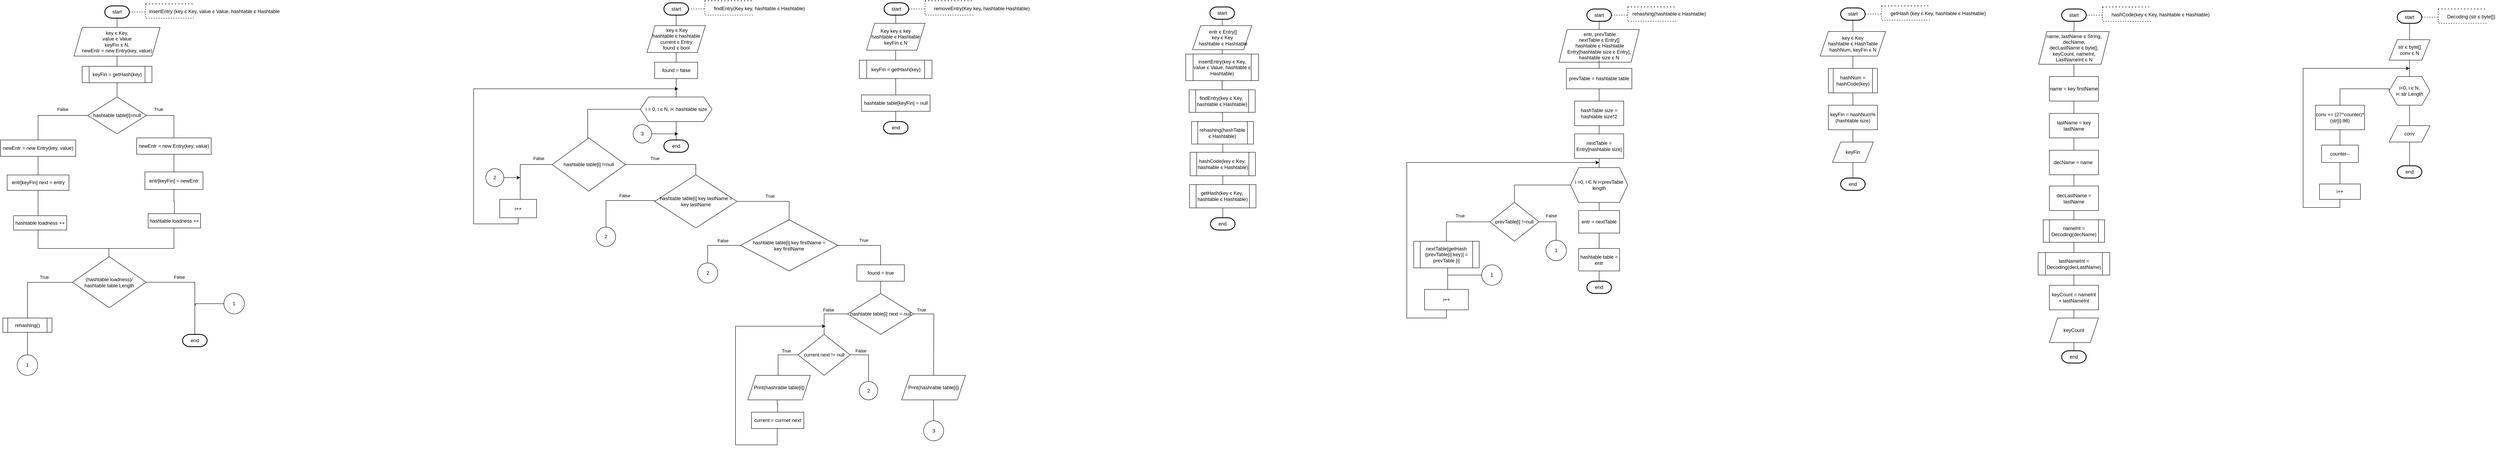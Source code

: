 <mxfile version="19.0.3" type="device"><diagram id="-lj91lurcwGgXZhtL1cs" name="Страница 1"><mxGraphModel dx="4606" dy="824" grid="1" gridSize="10" guides="1" tooltips="1" connect="1" arrows="1" fold="1" page="1" pageScale="1" pageWidth="827" pageHeight="1169" math="0" shadow="0"><root><mxCell id="0"/><mxCell id="1" parent="0"/><mxCell id="t0uMN0TouJByjIeNP6Na-1" value="start" style="strokeWidth=2;html=1;shape=mxgraph.flowchart.terminator;whiteSpace=wrap;hachureGap=4;pointerEvents=0;" parent="1" vertex="1"><mxGeometry x="-30.91" y="39.94" width="60" height="30" as="geometry"/></mxCell><mxCell id="t0uMN0TouJByjIeNP6Na-3" style="edgeStyle=orthogonalEdgeStyle;rounded=0;orthogonalLoop=1;jettySize=auto;html=1;entryX=0.5;entryY=1;entryDx=0;entryDy=0;entryPerimeter=0;endArrow=none;endFill=0;" parent="1" target="t0uMN0TouJByjIeNP6Na-1" edge="1"><mxGeometry relative="1" as="geometry"><mxPoint x="-0.81" y="89.94" as="sourcePoint"/></mxGeometry></mxCell><mxCell id="t0uMN0TouJByjIeNP6Na-5" style="edgeStyle=orthogonalEdgeStyle;rounded=0;orthogonalLoop=1;jettySize=auto;html=1;entryX=0.5;entryY=1;entryDx=0;entryDy=0;endArrow=none;endFill=0;" parent="1" edge="1"><mxGeometry relative="1" as="geometry"><mxPoint x="-0.91" y="139.94" as="targetPoint"/><mxPoint x="-1.11" y="175" as="sourcePoint"/></mxGeometry></mxCell><mxCell id="t0uMN0TouJByjIeNP6Na-12" value="&lt;span style=&quot;&quot;&gt;&amp;nbsp;entr є Entry[]&lt;br&gt;&lt;/span&gt;key є Key&lt;br style=&quot;&quot;&gt;&lt;span style=&quot;&quot;&gt;&amp;nbsp;hashtable є Hashtable&lt;/span&gt;" style="shape=parallelogram;perimeter=parallelogramPerimeter;whiteSpace=wrap;html=1;fixedSize=1;" parent="1" vertex="1"><mxGeometry x="-73.41" y="85.57" width="145" height="58.75" as="geometry"/></mxCell><mxCell id="t0uMN0TouJByjIeNP6Na-24" style="edgeStyle=orthogonalEdgeStyle;rounded=0;orthogonalLoop=1;jettySize=auto;html=1;entryX=0.5;entryY=1;entryDx=0;entryDy=0;endArrow=none;endFill=0;" parent="1" source="t0uMN0TouJByjIeNP6Na-23" edge="1"><mxGeometry relative="1" as="geometry"><mxPoint x="-1.16" y="215" as="targetPoint"/></mxGeometry></mxCell><mxCell id="t0uMN0TouJByjIeNP6Na-23" value="insertEntry(&lt;span style=&quot;font-family: helvetica;&quot;&gt;key є Key, value є Value, hashtable є Hashtable&lt;/span&gt;)" style="shape=process;whiteSpace=wrap;html=1;backgroundOutline=1;" parent="1" vertex="1"><mxGeometry x="-90" y="155" width="177.94" height="65" as="geometry"/></mxCell><mxCell id="OesjLlruFANBVrpIAZkD-5" style="edgeStyle=orthogonalEdgeStyle;rounded=0;orthogonalLoop=1;jettySize=auto;html=1;entryX=0;entryY=0.5;entryDx=0;entryDy=0;endArrow=none;endFill=0;dashed=1;" parent="1" source="OesjLlruFANBVrpIAZkD-6" edge="1"><mxGeometry relative="1" as="geometry"><mxPoint x="-727" y="44.9" as="targetPoint"/></mxGeometry></mxCell><mxCell id="OesjLlruFANBVrpIAZkD-6" value="start" style="strokeWidth=2;html=1;shape=mxgraph.flowchart.terminator;whiteSpace=wrap;hachureGap=4;pointerEvents=0;" parent="1" vertex="1"><mxGeometry x="-827" y="29.9" width="60" height="30" as="geometry"/></mxCell><mxCell id="OesjLlruFANBVrpIAZkD-7" value="" style="endArrow=none;dashed=1;html=1;rounded=0;edgeStyle=orthogonalEdgeStyle;" parent="1" edge="1"><mxGeometry width="50" height="50" relative="1" as="geometry"><mxPoint x="-727" y="24.9" as="sourcePoint"/><mxPoint x="-607" y="59.9" as="targetPoint"/><Array as="points"><mxPoint x="-727" y="59.9"/></Array></mxGeometry></mxCell><mxCell id="OesjLlruFANBVrpIAZkD-8" value="" style="endArrow=none;dashed=1;html=1;dashPattern=1 3;strokeWidth=2;rounded=0;edgeStyle=orthogonalEdgeStyle;" parent="1" edge="1"><mxGeometry width="50" height="50" relative="1" as="geometry"><mxPoint x="-727" y="24.9" as="sourcePoint"/><mxPoint x="-607" y="24.9" as="targetPoint"/><Array as="points"><mxPoint x="-717" y="24.9"/><mxPoint x="-717" y="24.9"/></Array></mxGeometry></mxCell><mxCell id="OesjLlruFANBVrpIAZkD-9" value="&lt;div style=&quot;text-align: center&quot;&gt;&lt;font face=&quot;helvetica&quot;&gt;removeEntry(Key key, hashtable Hashtable)&lt;/font&gt;&lt;/div&gt;" style="text;whiteSpace=wrap;html=1;" parent="1" vertex="1"><mxGeometry x="-707" y="29.9" width="237" height="20.1" as="geometry"/></mxCell><mxCell id="OesjLlruFANBVrpIAZkD-11" style="edgeStyle=orthogonalEdgeStyle;rounded=0;orthogonalLoop=1;jettySize=auto;html=1;entryX=0.5;entryY=1;entryDx=0;entryDy=0;entryPerimeter=0;endArrow=none;endFill=0;" parent="1" source="OesjLlruFANBVrpIAZkD-10" target="OesjLlruFANBVrpIAZkD-6" edge="1"><mxGeometry relative="1" as="geometry"/></mxCell><mxCell id="OesjLlruFANBVrpIAZkD-10" value="Key key є key&lt;br&gt;hashtable є Hashtable&lt;br&gt;keyFin є N" style="shape=parallelogram;perimeter=parallelogramPerimeter;whiteSpace=wrap;html=1;fixedSize=1;" parent="1" vertex="1"><mxGeometry x="-870" y="80" width="143" height="65.63" as="geometry"/></mxCell><mxCell id="OesjLlruFANBVrpIAZkD-16" style="edgeStyle=orthogonalEdgeStyle;rounded=0;orthogonalLoop=1;jettySize=auto;html=1;endArrow=none;endFill=0;" parent="1" source="OesjLlruFANBVrpIAZkD-13" target="OesjLlruFANBVrpIAZkD-10" edge="1"><mxGeometry relative="1" as="geometry"/></mxCell><mxCell id="OesjLlruFANBVrpIAZkD-13" value="keyFin = getHash(key)" style="shape=process;whiteSpace=wrap;html=1;backgroundOutline=1;" parent="1" vertex="1"><mxGeometry x="-887.5" y="170" width="177.5" height="45" as="geometry"/></mxCell><mxCell id="OesjLlruFANBVrpIAZkD-17" style="edgeStyle=orthogonalEdgeStyle;rounded=0;orthogonalLoop=1;jettySize=auto;html=1;entryX=0.5;entryY=1;entryDx=0;entryDy=0;endArrow=none;endFill=0;" parent="1" source="OesjLlruFANBVrpIAZkD-15" target="OesjLlruFANBVrpIAZkD-13" edge="1"><mxGeometry relative="1" as="geometry"/></mxCell><mxCell id="OesjLlruFANBVrpIAZkD-15" value="hashtable table[keyFin] = null" style="rounded=0;whiteSpace=wrap;html=1;" parent="1" vertex="1"><mxGeometry x="-882.37" y="254.94" width="167.75" height="40" as="geometry"/></mxCell><mxCell id="OesjLlruFANBVrpIAZkD-19" style="edgeStyle=orthogonalEdgeStyle;rounded=0;orthogonalLoop=1;jettySize=auto;html=1;entryX=0.5;entryY=1;entryDx=0;entryDy=0;endArrow=none;endFill=0;" parent="1" source="OesjLlruFANBVrpIAZkD-18" target="OesjLlruFANBVrpIAZkD-15" edge="1"><mxGeometry relative="1" as="geometry"/></mxCell><mxCell id="OesjLlruFANBVrpIAZkD-18" value="end" style="strokeWidth=2;html=1;shape=mxgraph.flowchart.terminator;whiteSpace=wrap;hachureGap=4;pointerEvents=0;" parent="1" vertex="1"><mxGeometry x="-828.5" y="320" width="60" height="30" as="geometry"/></mxCell><mxCell id="OesjLlruFANBVrpIAZkD-20" style="edgeStyle=orthogonalEdgeStyle;rounded=0;orthogonalLoop=1;jettySize=auto;html=1;entryX=0;entryY=0.5;entryDx=0;entryDy=0;endArrow=none;endFill=0;dashed=1;" parent="1" source="OesjLlruFANBVrpIAZkD-21" edge="1"><mxGeometry relative="1" as="geometry"><mxPoint x="-1265" y="44.9" as="targetPoint"/></mxGeometry></mxCell><mxCell id="OesjLlruFANBVrpIAZkD-21" value="start" style="strokeWidth=2;html=1;shape=mxgraph.flowchart.terminator;whiteSpace=wrap;hachureGap=4;pointerEvents=0;" parent="1" vertex="1"><mxGeometry x="-1365" y="29.9" width="60" height="30" as="geometry"/></mxCell><mxCell id="OesjLlruFANBVrpIAZkD-22" value="" style="endArrow=none;dashed=1;html=1;rounded=0;edgeStyle=orthogonalEdgeStyle;" parent="1" edge="1"><mxGeometry width="50" height="50" relative="1" as="geometry"><mxPoint x="-1265" y="24.9" as="sourcePoint"/><mxPoint x="-1145" y="59.9" as="targetPoint"/><Array as="points"><mxPoint x="-1265" y="59.9"/></Array></mxGeometry></mxCell><mxCell id="OesjLlruFANBVrpIAZkD-23" value="" style="endArrow=none;dashed=1;html=1;dashPattern=1 3;strokeWidth=2;rounded=0;edgeStyle=orthogonalEdgeStyle;" parent="1" edge="1"><mxGeometry width="50" height="50" relative="1" as="geometry"><mxPoint x="-1265" y="24.9" as="sourcePoint"/><mxPoint x="-1145" y="24.9" as="targetPoint"/><Array as="points"><mxPoint x="-1255" y="24.9"/><mxPoint x="-1255" y="24.9"/></Array></mxGeometry></mxCell><mxCell id="OesjLlruFANBVrpIAZkD-24" value="&lt;div style=&quot;text-align: center&quot;&gt;&lt;font face=&quot;helvetica&quot;&gt;findEntry(Key key, hashtable є Hashtable)&lt;/font&gt;&lt;/div&gt;" style="text;whiteSpace=wrap;html=1;" parent="1" vertex="1"><mxGeometry x="-1245" y="29.9" width="235" height="20" as="geometry"/></mxCell><mxCell id="OesjLlruFANBVrpIAZkD-26" style="edgeStyle=orthogonalEdgeStyle;rounded=0;orthogonalLoop=1;jettySize=auto;html=1;entryX=0.5;entryY=1;entryDx=0;entryDy=0;entryPerimeter=0;endArrow=none;endFill=0;" parent="1" source="OesjLlruFANBVrpIAZkD-25" target="OesjLlruFANBVrpIAZkD-21" edge="1"><mxGeometry relative="1" as="geometry"/></mxCell><mxCell id="OesjLlruFANBVrpIAZkD-25" value="&amp;nbsp;key є Key&lt;br&gt;hashtable є hashtable&lt;br&gt;current є Entry&lt;br&gt;found є bool" style="shape=parallelogram;perimeter=parallelogramPerimeter;whiteSpace=wrap;html=1;fixedSize=1;" parent="1" vertex="1"><mxGeometry x="-1406.5" y="85.63" width="143" height="65.63" as="geometry"/></mxCell><mxCell id="OesjLlruFANBVrpIAZkD-28" style="edgeStyle=orthogonalEdgeStyle;rounded=0;orthogonalLoop=1;jettySize=auto;html=1;endArrow=none;endFill=0;" parent="1" source="OesjLlruFANBVrpIAZkD-27" target="OesjLlruFANBVrpIAZkD-25" edge="1"><mxGeometry relative="1" as="geometry"/></mxCell><mxCell id="OesjLlruFANBVrpIAZkD-27" value="found = false&lt;br&gt;" style="rounded=0;whiteSpace=wrap;html=1;" parent="1" vertex="1"><mxGeometry x="-1387.5" y="175" width="105" height="40" as="geometry"/></mxCell><mxCell id="OesjLlruFANBVrpIAZkD-30" style="edgeStyle=orthogonalEdgeStyle;rounded=0;orthogonalLoop=1;jettySize=auto;html=1;entryX=0.5;entryY=1;entryDx=0;entryDy=0;endArrow=none;endFill=0;" parent="1" source="OesjLlruFANBVrpIAZkD-29" target="OesjLlruFANBVrpIAZkD-27" edge="1"><mxGeometry relative="1" as="geometry"/></mxCell><mxCell id="179b7e7l3bRK2vxUIaRp-3" style="edgeStyle=orthogonalEdgeStyle;rounded=0;orthogonalLoop=1;jettySize=auto;html=1;endArrow=none;endFill=0;" parent="1" source="OesjLlruFANBVrpIAZkD-29" target="OesjLlruFANBVrpIAZkD-78" edge="1"><mxGeometry relative="1" as="geometry"/></mxCell><mxCell id="OesjLlruFANBVrpIAZkD-29" value="i = 0, i є N, i&amp;lt; hashtable size" style="shape=hexagon;perimeter=hexagonPerimeter2;whiteSpace=wrap;html=1;fixedSize=1;" parent="1" vertex="1"><mxGeometry x="-1422.5" y="260" width="175" height="60" as="geometry"/></mxCell><mxCell id="OesjLlruFANBVrpIAZkD-34" value="True" style="edgeStyle=orthogonalEdgeStyle;rounded=0;orthogonalLoop=1;jettySize=auto;html=1;entryX=0.5;entryY=0;entryDx=0;entryDy=0;endArrow=none;endFill=0;" parent="1" source="OesjLlruFANBVrpIAZkD-31" target="OesjLlruFANBVrpIAZkD-33" edge="1"><mxGeometry x="-0.275" y="15" relative="1" as="geometry"><mxPoint as="offset"/></mxGeometry></mxCell><mxCell id="OesjLlruFANBVrpIAZkD-68" style="edgeStyle=orthogonalEdgeStyle;rounded=0;orthogonalLoop=1;jettySize=auto;html=1;entryX=0;entryY=0.5;entryDx=0;entryDy=0;endArrow=none;endFill=0;exitX=0.5;exitY=0;exitDx=0;exitDy=0;" parent="1" source="OesjLlruFANBVrpIAZkD-31" target="OesjLlruFANBVrpIAZkD-29" edge="1"><mxGeometry relative="1" as="geometry"><Array as="points"><mxPoint x="-1551" y="360"/><mxPoint x="-1551" y="290"/></Array></mxGeometry></mxCell><mxCell id="OesjLlruFANBVrpIAZkD-31" value="hashtable table[i] !=null" style="rhombus;whiteSpace=wrap;html=1;" parent="1" vertex="1"><mxGeometry x="-1638" y="360" width="179.13" height="130" as="geometry"/></mxCell><mxCell id="OesjLlruFANBVrpIAZkD-36" value="True" style="edgeStyle=orthogonalEdgeStyle;rounded=0;orthogonalLoop=1;jettySize=auto;html=1;entryX=0.5;entryY=0;entryDx=0;entryDy=0;endArrow=none;endFill=0;" parent="1" source="OesjLlruFANBVrpIAZkD-33" target="OesjLlruFANBVrpIAZkD-35" edge="1"><mxGeometry x="-0.071" y="13" relative="1" as="geometry"><mxPoint as="offset"/></mxGeometry></mxCell><mxCell id="OesjLlruFANBVrpIAZkD-33" value="hashtable table[i]&amp;nbsp;key lastName = &lt;br&gt;key lastName" style="rhombus;whiteSpace=wrap;html=1;" parent="1" vertex="1"><mxGeometry x="-1387.5" y="450" width="201" height="130" as="geometry"/></mxCell><mxCell id="OesjLlruFANBVrpIAZkD-38" value="True" style="edgeStyle=orthogonalEdgeStyle;rounded=0;orthogonalLoop=1;jettySize=auto;html=1;entryX=0.5;entryY=0;entryDx=0;entryDy=0;endArrow=none;endFill=0;" parent="1" source="OesjLlruFANBVrpIAZkD-35" target="OesjLlruFANBVrpIAZkD-37" edge="1"><mxGeometry x="-0.179" y="13" relative="1" as="geometry"><mxPoint as="offset"/></mxGeometry></mxCell><mxCell id="OesjLlruFANBVrpIAZkD-35" value="hashtable table[i]&amp;nbsp;key firstName = &lt;br&gt;key firstName" style="rhombus;whiteSpace=wrap;html=1;" parent="1" vertex="1"><mxGeometry x="-1178" y="560" width="238" height="125" as="geometry"/></mxCell><mxCell id="OesjLlruFANBVrpIAZkD-37" value="found = true" style="rounded=0;whiteSpace=wrap;html=1;" parent="1" vertex="1"><mxGeometry x="-893.5" y="670" width="116" height="40" as="geometry"/></mxCell><mxCell id="OesjLlruFANBVrpIAZkD-40" style="edgeStyle=orthogonalEdgeStyle;rounded=0;orthogonalLoop=1;jettySize=auto;html=1;entryX=0.5;entryY=1;entryDx=0;entryDy=0;endArrow=none;endFill=0;" parent="1" source="OesjLlruFANBVrpIAZkD-39" target="OesjLlruFANBVrpIAZkD-37" edge="1"><mxGeometry relative="1" as="geometry"/></mxCell><mxCell id="OesjLlruFANBVrpIAZkD-43" value="True" style="edgeStyle=orthogonalEdgeStyle;rounded=0;orthogonalLoop=1;jettySize=auto;html=1;entryX=0.5;entryY=0;entryDx=0;entryDy=0;endArrow=none;endFill=0;startArrow=none;" parent="1" target="OesjLlruFANBVrpIAZkD-42" edge="1"><mxGeometry x="-1" y="-133" relative="1" as="geometry"><mxPoint x="-706" y="910" as="sourcePoint"/><mxPoint x="103" y="-130" as="offset"/></mxGeometry></mxCell><mxCell id="OesjLlruFANBVrpIAZkD-39" value="hashtable table[i] next = null" style="rhombus;whiteSpace=wrap;html=1;" parent="1" vertex="1"><mxGeometry x="-916.25" y="740" width="161.5" height="100" as="geometry"/></mxCell><mxCell id="OesjLlruFANBVrpIAZkD-42" value="Print(hashrable table[i])" style="shape=parallelogram;perimeter=parallelogramPerimeter;whiteSpace=wrap;html=1;fixedSize=1;" parent="1" vertex="1"><mxGeometry x="-784" y="940" width="156" height="60" as="geometry"/></mxCell><mxCell id="OesjLlruFANBVrpIAZkD-45" value="False" style="edgeStyle=orthogonalEdgeStyle;rounded=0;orthogonalLoop=1;jettySize=auto;html=1;entryX=0;entryY=0.5;entryDx=0;entryDy=0;endArrow=none;endFill=0;" parent="1" source="OesjLlruFANBVrpIAZkD-44" target="OesjLlruFANBVrpIAZkD-39" edge="1"><mxGeometry x="0.123" y="10" relative="1" as="geometry"><Array as="points"><mxPoint x="-973" y="790"/></Array><mxPoint as="offset"/></mxGeometry></mxCell><mxCell id="OesjLlruFANBVrpIAZkD-57" value="False" style="edgeStyle=orthogonalEdgeStyle;rounded=0;orthogonalLoop=1;jettySize=auto;html=1;endArrow=none;endFill=0;entryX=0.5;entryY=0;entryDx=0;entryDy=0;" parent="1" source="OesjLlruFANBVrpIAZkD-44" target="Q6atqTb_Cn0ucjrhYiCV-104" edge="1"><mxGeometry x="-0.528" y="10" relative="1" as="geometry"><mxPoint as="offset"/><mxPoint x="-880" y="950" as="targetPoint"/><Array as="points"><mxPoint x="-865" y="890"/></Array></mxGeometry></mxCell><mxCell id="OesjLlruFANBVrpIAZkD-44" value="current next != null" style="rhombus;whiteSpace=wrap;html=1;" parent="1" vertex="1"><mxGeometry x="-1037" y="840" width="127" height="100" as="geometry"/></mxCell><mxCell id="OesjLlruFANBVrpIAZkD-47" value="" style="edgeStyle=orthogonalEdgeStyle;rounded=0;orthogonalLoop=1;jettySize=auto;html=1;endArrow=none;endFill=0;" parent="1" source="OesjLlruFANBVrpIAZkD-39" edge="1"><mxGeometry x="-0.442" y="10" relative="1" as="geometry"><mxPoint x="-778.54" y="790.034" as="sourcePoint"/><mxPoint x="-706" y="930" as="targetPoint"/><mxPoint as="offset"/></mxGeometry></mxCell><mxCell id="OesjLlruFANBVrpIAZkD-51" value="True" style="edgeStyle=orthogonalEdgeStyle;rounded=0;orthogonalLoop=1;jettySize=auto;html=1;entryX=0;entryY=0.5;entryDx=0;entryDy=0;endArrow=none;endFill=0;" parent="1" target="OesjLlruFANBVrpIAZkD-44" edge="1"><mxGeometry x="0.416" y="10" relative="1" as="geometry"><mxPoint x="-1086" y="940.114" as="sourcePoint"/><Array as="points"><mxPoint x="-1086" y="890"/></Array><mxPoint as="offset"/></mxGeometry></mxCell><mxCell id="OesjLlruFANBVrpIAZkD-53" style="edgeStyle=orthogonalEdgeStyle;rounded=0;orthogonalLoop=1;jettySize=auto;html=1;entryX=0.5;entryY=1;entryDx=0;entryDy=0;endArrow=none;endFill=0;" parent="1" source="OesjLlruFANBVrpIAZkD-52" edge="1"><mxGeometry relative="1" as="geometry"><mxPoint x="-1088.5" y="995" as="targetPoint"/></mxGeometry></mxCell><mxCell id="OesjLlruFANBVrpIAZkD-54" style="edgeStyle=orthogonalEdgeStyle;rounded=0;orthogonalLoop=1;jettySize=auto;html=1;endArrow=classic;endFill=1;" parent="1" source="OesjLlruFANBVrpIAZkD-52" edge="1"><mxGeometry relative="1" as="geometry"><mxPoint x="-970" y="820" as="targetPoint"/><Array as="points"><mxPoint x="-1088" y="1110"/><mxPoint x="-1190" y="1110"/><mxPoint x="-1190" y="820"/></Array></mxGeometry></mxCell><mxCell id="OesjLlruFANBVrpIAZkD-52" value="current = currnet next" style="rounded=0;whiteSpace=wrap;html=1;" parent="1" vertex="1"><mxGeometry x="-1151" y="1030" width="128" height="40" as="geometry"/></mxCell><mxCell id="OesjLlruFANBVrpIAZkD-59" value="False" style="edgeStyle=orthogonalEdgeStyle;rounded=0;orthogonalLoop=1;jettySize=auto;html=1;entryX=0;entryY=0.5;entryDx=0;entryDy=0;endArrow=none;endFill=0;" parent="1" source="OesjLlruFANBVrpIAZkD-58" target="OesjLlruFANBVrpIAZkD-35" edge="1"><mxGeometry x="0.296" y="13" relative="1" as="geometry"><Array as="points"><mxPoint x="-1258" y="623"/></Array><mxPoint y="1" as="offset"/></mxGeometry></mxCell><mxCell id="OesjLlruFANBVrpIAZkD-58" value="2" style="ellipse;whiteSpace=wrap;html=1;aspect=fixed;" parent="1" vertex="1"><mxGeometry x="-1282.5" y="665.5" width="49" height="49" as="geometry"/></mxCell><mxCell id="OesjLlruFANBVrpIAZkD-61" value="False" style="edgeStyle=orthogonalEdgeStyle;rounded=0;orthogonalLoop=1;jettySize=auto;html=1;entryX=0;entryY=0.5;entryDx=0;entryDy=0;endArrow=none;endFill=0;" parent="1" source="OesjLlruFANBVrpIAZkD-60" target="OesjLlruFANBVrpIAZkD-33" edge="1"><mxGeometry x="0.191" y="13" relative="1" as="geometry"><Array as="points"><mxPoint x="-1506" y="513"/></Array><mxPoint y="1" as="offset"/></mxGeometry></mxCell><mxCell id="OesjLlruFANBVrpIAZkD-60" value="2" style="ellipse;whiteSpace=wrap;html=1;aspect=fixed;" parent="1" vertex="1"><mxGeometry x="-1530" y="577.88" width="47.12" height="47.12" as="geometry"/></mxCell><mxCell id="OesjLlruFANBVrpIAZkD-63" value="False" style="edgeStyle=orthogonalEdgeStyle;rounded=0;orthogonalLoop=1;jettySize=auto;html=1;entryX=0;entryY=0.5;entryDx=0;entryDy=0;endArrow=none;endFill=0;" parent="1" source="OesjLlruFANBVrpIAZkD-62" target="OesjLlruFANBVrpIAZkD-31" edge="1"><mxGeometry x="0.595" y="15" relative="1" as="geometry"><Array as="points"><mxPoint x="-1716" y="425"/></Array><mxPoint as="offset"/></mxGeometry></mxCell><mxCell id="OesjLlruFANBVrpIAZkD-71" style="edgeStyle=orthogonalEdgeStyle;rounded=0;orthogonalLoop=1;jettySize=auto;html=1;endArrow=classic;endFill=1;" parent="1" source="OesjLlruFANBVrpIAZkD-62" edge="1"><mxGeometry relative="1" as="geometry"><mxPoint x="-1330" y="240" as="targetPoint"/><Array as="points"><mxPoint x="-1721" y="570"/><mxPoint x="-1830" y="570"/><mxPoint x="-1830" y="240"/></Array></mxGeometry></mxCell><mxCell id="OesjLlruFANBVrpIAZkD-62" value="i++" style="rounded=0;whiteSpace=wrap;html=1;" parent="1" vertex="1"><mxGeometry x="-1766" y="510" width="90" height="45" as="geometry"/></mxCell><mxCell id="OesjLlruFANBVrpIAZkD-65" style="edgeStyle=orthogonalEdgeStyle;rounded=0;orthogonalLoop=1;jettySize=auto;html=1;endArrow=classic;endFill=1;" parent="1" source="OesjLlruFANBVrpIAZkD-64" edge="1"><mxGeometry relative="1" as="geometry"><mxPoint x="-1716" y="457" as="targetPoint"/><Array as="points"><mxPoint x="-1716" y="457"/></Array></mxGeometry></mxCell><mxCell id="OesjLlruFANBVrpIAZkD-64" value="2" style="ellipse;whiteSpace=wrap;html=1;aspect=fixed;" parent="1" vertex="1"><mxGeometry x="-1800" y="435" width="44" height="44" as="geometry"/></mxCell><mxCell id="OesjLlruFANBVrpIAZkD-72" value="Print(hashrable table[i])" style="shape=parallelogram;perimeter=parallelogramPerimeter;whiteSpace=wrap;html=1;fixedSize=1;" parent="1" vertex="1"><mxGeometry x="-1160" y="940" width="153" height="60" as="geometry"/></mxCell><mxCell id="OesjLlruFANBVrpIAZkD-78" value="end" style="strokeWidth=2;html=1;shape=mxgraph.flowchart.terminator;whiteSpace=wrap;hachureGap=4;pointerEvents=0;" parent="1" vertex="1"><mxGeometry x="-1365" y="365" width="60" height="30" as="geometry"/></mxCell><mxCell id="OesjLlruFANBVrpIAZkD-84" style="edgeStyle=orthogonalEdgeStyle;rounded=0;orthogonalLoop=1;jettySize=auto;html=1;entryX=0;entryY=0.5;entryDx=0;entryDy=0;endArrow=none;endFill=0;dashed=1;" parent="1" source="OesjLlruFANBVrpIAZkD-85" edge="1"><mxGeometry relative="1" as="geometry"><mxPoint x="990" y="59.94" as="targetPoint"/></mxGeometry></mxCell><mxCell id="OesjLlruFANBVrpIAZkD-85" value="start" style="strokeWidth=2;html=1;shape=mxgraph.flowchart.terminator;whiteSpace=wrap;hachureGap=4;pointerEvents=0;" parent="1" vertex="1"><mxGeometry x="890" y="44.94" width="60" height="30" as="geometry"/></mxCell><mxCell id="OesjLlruFANBVrpIAZkD-86" value="" style="endArrow=none;dashed=1;html=1;rounded=0;edgeStyle=orthogonalEdgeStyle;" parent="1" edge="1"><mxGeometry width="50" height="50" relative="1" as="geometry"><mxPoint x="990" y="39.94" as="sourcePoint"/><mxPoint x="1110" y="74.94" as="targetPoint"/><Array as="points"><mxPoint x="990" y="74.94"/></Array></mxGeometry></mxCell><mxCell id="OesjLlruFANBVrpIAZkD-87" value="" style="endArrow=none;dashed=1;html=1;dashPattern=1 3;strokeWidth=2;rounded=0;edgeStyle=orthogonalEdgeStyle;" parent="1" edge="1"><mxGeometry width="50" height="50" relative="1" as="geometry"><mxPoint x="990" y="39.94" as="sourcePoint"/><mxPoint x="1110" y="39.94" as="targetPoint"/><Array as="points"><mxPoint x="1000" y="39.94"/><mxPoint x="1000" y="39.94"/></Array></mxGeometry></mxCell><mxCell id="OesjLlruFANBVrpIAZkD-90" style="edgeStyle=orthogonalEdgeStyle;rounded=0;orthogonalLoop=1;jettySize=auto;html=1;endArrow=none;endFill=0;" parent="1" source="OesjLlruFANBVrpIAZkD-89" target="OesjLlruFANBVrpIAZkD-85" edge="1"><mxGeometry relative="1" as="geometry"/></mxCell><mxCell id="OesjLlruFANBVrpIAZkD-89" value="&lt;span style=&quot;&quot;&gt;&amp;nbsp;entr, prevTable&lt;br&gt;nextTable є Entry[]&lt;br&gt;&lt;/span&gt;&lt;span style=&quot;&quot;&gt;&amp;nbsp;hashtable є Hashtable&lt;br&gt;Entry[hashtable size є Entry], hashtable size є N&lt;br&gt;&lt;/span&gt;" style="shape=parallelogram;perimeter=parallelogramPerimeter;whiteSpace=wrap;html=1;fixedSize=1;" parent="1" vertex="1"><mxGeometry x="821.88" y="95" width="196.25" height="80" as="geometry"/></mxCell><mxCell id="OesjLlruFANBVrpIAZkD-92" style="edgeStyle=orthogonalEdgeStyle;rounded=0;orthogonalLoop=1;jettySize=auto;html=1;entryX=0.5;entryY=1;entryDx=0;entryDy=0;endArrow=none;endFill=0;" parent="1" source="OesjLlruFANBVrpIAZkD-91" target="OesjLlruFANBVrpIAZkD-89" edge="1"><mxGeometry relative="1" as="geometry"/></mxCell><mxCell id="OesjLlruFANBVrpIAZkD-91" value="prevTable = hashtable table" style="rounded=0;whiteSpace=wrap;html=1;" parent="1" vertex="1"><mxGeometry x="840" y="190" width="160" height="50" as="geometry"/></mxCell><mxCell id="OesjLlruFANBVrpIAZkD-94" style="edgeStyle=orthogonalEdgeStyle;rounded=0;orthogonalLoop=1;jettySize=auto;html=1;entryX=0.5;entryY=1;entryDx=0;entryDy=0;endArrow=none;endFill=0;" parent="1" source="OesjLlruFANBVrpIAZkD-93" target="OesjLlruFANBVrpIAZkD-91" edge="1"><mxGeometry relative="1" as="geometry"/></mxCell><mxCell id="OesjLlruFANBVrpIAZkD-93" value="hashTable size = hashtable size*2" style="rounded=0;whiteSpace=wrap;html=1;" parent="1" vertex="1"><mxGeometry x="860" y="270" width="120" height="60" as="geometry"/></mxCell><mxCell id="OesjLlruFANBVrpIAZkD-96" style="edgeStyle=orthogonalEdgeStyle;rounded=0;orthogonalLoop=1;jettySize=auto;html=1;entryX=0.5;entryY=1;entryDx=0;entryDy=0;endArrow=none;endFill=0;" parent="1" source="OesjLlruFANBVrpIAZkD-95" target="OesjLlruFANBVrpIAZkD-93" edge="1"><mxGeometry relative="1" as="geometry"/></mxCell><mxCell id="OesjLlruFANBVrpIAZkD-95" value="nextTable = Entry[hashtable size]" style="rounded=0;whiteSpace=wrap;html=1;" parent="1" vertex="1"><mxGeometry x="860" y="350" width="120" height="60" as="geometry"/></mxCell><mxCell id="OesjLlruFANBVrpIAZkD-98" style="edgeStyle=orthogonalEdgeStyle;rounded=0;orthogonalLoop=1;jettySize=auto;html=1;entryX=0.5;entryY=1;entryDx=0;entryDy=0;endArrow=none;endFill=0;" parent="1" source="OesjLlruFANBVrpIAZkD-97" target="OesjLlruFANBVrpIAZkD-95" edge="1"><mxGeometry relative="1" as="geometry"/></mxCell><mxCell id="OesjLlruFANBVrpIAZkD-97" value="i =0, i Є N i&amp;lt;prevTable length" style="shape=hexagon;perimeter=hexagonPerimeter2;whiteSpace=wrap;html=1;fixedSize=1;" parent="1" vertex="1"><mxGeometry x="850" y="432.5" width="140" height="85" as="geometry"/></mxCell><mxCell id="OesjLlruFANBVrpIAZkD-100" style="edgeStyle=orthogonalEdgeStyle;rounded=0;orthogonalLoop=1;jettySize=auto;html=1;entryX=0;entryY=0.5;entryDx=0;entryDy=0;endArrow=none;endFill=0;" parent="1" source="OesjLlruFANBVrpIAZkD-99" target="OesjLlruFANBVrpIAZkD-97" edge="1"><mxGeometry relative="1" as="geometry"><mxPoint x="843" y="475" as="targetPoint"/><Array as="points"><mxPoint x="713" y="475"/></Array></mxGeometry></mxCell><mxCell id="OesjLlruFANBVrpIAZkD-111" value="False" style="edgeStyle=orthogonalEdgeStyle;rounded=0;orthogonalLoop=1;jettySize=auto;html=1;entryX=0.5;entryY=0;entryDx=0;entryDy=0;endArrow=none;endFill=0;" parent="1" source="OesjLlruFANBVrpIAZkD-99" target="OesjLlruFANBVrpIAZkD-110" edge="1"><mxGeometry x="-0.316" y="15" relative="1" as="geometry"><mxPoint as="offset"/></mxGeometry></mxCell><mxCell id="OesjLlruFANBVrpIAZkD-99" value="prevTable[i] !=null" style="rhombus;whiteSpace=wrap;html=1;" parent="1" vertex="1"><mxGeometry x="653" y="517.5" width="120" height="95" as="geometry"/></mxCell><mxCell id="OesjLlruFANBVrpIAZkD-103" value="True" style="edgeStyle=orthogonalEdgeStyle;rounded=0;orthogonalLoop=1;jettySize=auto;html=1;endArrow=none;endFill=0;" parent="1" source="OesjLlruFANBVrpIAZkD-101" target="OesjLlruFANBVrpIAZkD-99" edge="1"><mxGeometry x="0.051" y="15" relative="1" as="geometry"><Array as="points"><mxPoint x="547" y="565"/></Array><mxPoint as="offset"/></mxGeometry></mxCell><mxCell id="OesjLlruFANBVrpIAZkD-116" style="edgeStyle=orthogonalEdgeStyle;rounded=0;orthogonalLoop=1;jettySize=auto;html=1;entryX=0.5;entryY=0;entryDx=0;entryDy=0;endArrow=none;endFill=0;" parent="1" source="OesjLlruFANBVrpIAZkD-101" target="OesjLlruFANBVrpIAZkD-115" edge="1"><mxGeometry relative="1" as="geometry"><Array as="points"><mxPoint x="550" y="730"/></Array></mxGeometry></mxCell><mxCell id="OesjLlruFANBVrpIAZkD-101" value="nextTable[getHash&lt;br&gt;(prevTable[i] key)] = &lt;br&gt;prevTable [i]" style="shape=process;whiteSpace=wrap;html=1;backgroundOutline=1;" parent="1" vertex="1"><mxGeometry x="467" y="612.5" width="160" height="65" as="geometry"/></mxCell><mxCell id="OesjLlruFANBVrpIAZkD-109" style="edgeStyle=orthogonalEdgeStyle;rounded=0;orthogonalLoop=1;jettySize=auto;html=1;endArrow=none;endFill=0;" parent="1" source="OesjLlruFANBVrpIAZkD-107" edge="1"><mxGeometry relative="1" as="geometry"><mxPoint x="550" y="695" as="targetPoint"/></mxGeometry></mxCell><mxCell id="OesjLlruFANBVrpIAZkD-107" value="1" style="ellipse;whiteSpace=wrap;html=1;aspect=fixed;" parent="1" vertex="1"><mxGeometry x="633" y="670" width="50" height="50" as="geometry"/></mxCell><mxCell id="OesjLlruFANBVrpIAZkD-110" value="1" style="ellipse;whiteSpace=wrap;html=1;aspect=fixed;" parent="1" vertex="1"><mxGeometry x="790" y="610" width="50" height="50" as="geometry"/></mxCell><mxCell id="OesjLlruFANBVrpIAZkD-113" style="edgeStyle=orthogonalEdgeStyle;rounded=0;orthogonalLoop=1;jettySize=auto;html=1;endArrow=none;endFill=0;" parent="1" source="OesjLlruFANBVrpIAZkD-112" target="OesjLlruFANBVrpIAZkD-97" edge="1"><mxGeometry relative="1" as="geometry"/></mxCell><mxCell id="OesjLlruFANBVrpIAZkD-112" value="entr = nextTable" style="rounded=0;whiteSpace=wrap;html=1;" parent="1" vertex="1"><mxGeometry x="870" y="537.5" width="100" height="55" as="geometry"/></mxCell><mxCell id="OesjLlruFANBVrpIAZkD-121" style="edgeStyle=orthogonalEdgeStyle;rounded=0;orthogonalLoop=1;jettySize=auto;html=1;endArrow=classic;endFill=1;" parent="1" source="OesjLlruFANBVrpIAZkD-115" edge="1"><mxGeometry relative="1" as="geometry"><mxPoint x="920" y="420" as="targetPoint"/><Array as="points"><mxPoint x="547" y="800"/><mxPoint x="450" y="800"/><mxPoint x="450" y="420"/></Array></mxGeometry></mxCell><mxCell id="OesjLlruFANBVrpIAZkD-115" value="i++" style="rounded=0;whiteSpace=wrap;html=1;" parent="1" vertex="1"><mxGeometry x="493.5" y="730" width="107" height="50" as="geometry"/></mxCell><mxCell id="OesjLlruFANBVrpIAZkD-118" style="edgeStyle=orthogonalEdgeStyle;rounded=0;orthogonalLoop=1;jettySize=auto;html=1;entryX=0.5;entryY=1;entryDx=0;entryDy=0;endArrow=none;endFill=0;" parent="1" source="OesjLlruFANBVrpIAZkD-117" target="OesjLlruFANBVrpIAZkD-112" edge="1"><mxGeometry relative="1" as="geometry"/></mxCell><mxCell id="OesjLlruFANBVrpIAZkD-117" value="hashtable table = entr" style="rounded=0;whiteSpace=wrap;html=1;" parent="1" vertex="1"><mxGeometry x="870" y="630" width="100" height="55" as="geometry"/></mxCell><mxCell id="OesjLlruFANBVrpIAZkD-120" style="edgeStyle=orthogonalEdgeStyle;rounded=0;orthogonalLoop=1;jettySize=auto;html=1;entryX=0.5;entryY=1;entryDx=0;entryDy=0;endArrow=none;endFill=0;" parent="1" source="OesjLlruFANBVrpIAZkD-119" target="OesjLlruFANBVrpIAZkD-117" edge="1"><mxGeometry relative="1" as="geometry"/></mxCell><mxCell id="OesjLlruFANBVrpIAZkD-119" value="end" style="strokeWidth=2;html=1;shape=mxgraph.flowchart.terminator;whiteSpace=wrap;hachureGap=4;pointerEvents=0;" parent="1" vertex="1"><mxGeometry x="890" y="710" width="60" height="30" as="geometry"/></mxCell><mxCell id="Q6atqTb_Cn0ucjrhYiCV-1" style="edgeStyle=orthogonalEdgeStyle;rounded=0;orthogonalLoop=1;jettySize=auto;html=1;entryX=0;entryY=0.5;entryDx=0;entryDy=0;endArrow=none;endFill=0;dashed=1;" parent="1" source="Q6atqTb_Cn0ucjrhYiCV-2" edge="1"><mxGeometry relative="1" as="geometry"><mxPoint x="2150" y="60.01" as="targetPoint"/></mxGeometry></mxCell><mxCell id="Q6atqTb_Cn0ucjrhYiCV-2" value="start" style="strokeWidth=2;html=1;shape=mxgraph.flowchart.terminator;whiteSpace=wrap;hachureGap=4;pointerEvents=0;" parent="1" vertex="1"><mxGeometry x="2050" y="45.01" width="60" height="30" as="geometry"/></mxCell><mxCell id="Q6atqTb_Cn0ucjrhYiCV-3" value="" style="endArrow=none;dashed=1;html=1;rounded=0;edgeStyle=orthogonalEdgeStyle;" parent="1" edge="1"><mxGeometry width="50" height="50" relative="1" as="geometry"><mxPoint x="2150" y="40.01" as="sourcePoint"/><mxPoint x="2270" y="75.01" as="targetPoint"/><Array as="points"><mxPoint x="2150" y="75.01"/></Array></mxGeometry></mxCell><mxCell id="Q6atqTb_Cn0ucjrhYiCV-4" value="" style="endArrow=none;dashed=1;html=1;dashPattern=1 3;strokeWidth=2;rounded=0;edgeStyle=orthogonalEdgeStyle;" parent="1" edge="1"><mxGeometry width="50" height="50" relative="1" as="geometry"><mxPoint x="2150" y="40.01" as="sourcePoint"/><mxPoint x="2270" y="40.01" as="targetPoint"/><Array as="points"><mxPoint x="2160" y="40.01"/><mxPoint x="2160" y="40.01"/></Array></mxGeometry></mxCell><mxCell id="Q6atqTb_Cn0ucjrhYiCV-5" value="&lt;div style=&quot;text-align: center&quot;&gt;&lt;font face=&quot;helvetica&quot;&gt;hashCode(key є Key, hashtable є Hashtable)&lt;/font&gt;&lt;/div&gt;" style="text;whiteSpace=wrap;html=1;" parent="1" vertex="1"><mxGeometry x="2170" y="45.01" width="260" height="20" as="geometry"/></mxCell><mxCell id="Q6atqTb_Cn0ucjrhYiCV-6" style="edgeStyle=orthogonalEdgeStyle;rounded=0;orthogonalLoop=1;jettySize=auto;html=1;endArrow=none;endFill=0;" parent="1" target="Q6atqTb_Cn0ucjrhYiCV-2" edge="1"><mxGeometry relative="1" as="geometry"><mxPoint x="2080" y="100.07" as="sourcePoint"/></mxGeometry></mxCell><mxCell id="Q6atqTb_Cn0ucjrhYiCV-7" value="name, lastName є String, decName, &lt;br&gt;decLastName є byte[], keyCount, nameInt, LastNameInt є N" style="shape=parallelogram;perimeter=parallelogramPerimeter;whiteSpace=wrap;html=1;fixedSize=1;" parent="1" vertex="1"><mxGeometry x="1993.75" y="100" width="172.5" height="80" as="geometry"/></mxCell><mxCell id="Q6atqTb_Cn0ucjrhYiCV-9" style="edgeStyle=orthogonalEdgeStyle;rounded=0;orthogonalLoop=1;jettySize=auto;html=1;endArrow=none;endFill=0;" parent="1" source="Q6atqTb_Cn0ucjrhYiCV-8" target="Q6atqTb_Cn0ucjrhYiCV-7" edge="1"><mxGeometry relative="1" as="geometry"/></mxCell><mxCell id="Q6atqTb_Cn0ucjrhYiCV-8" value="name = key firstName" style="rounded=0;whiteSpace=wrap;html=1;" parent="1" vertex="1"><mxGeometry x="2020" y="210" width="120" height="60" as="geometry"/></mxCell><mxCell id="Q6atqTb_Cn0ucjrhYiCV-11" style="edgeStyle=orthogonalEdgeStyle;rounded=0;orthogonalLoop=1;jettySize=auto;html=1;entryX=0.5;entryY=1;entryDx=0;entryDy=0;endArrow=none;endFill=0;" parent="1" source="Q6atqTb_Cn0ucjrhYiCV-10" target="Q6atqTb_Cn0ucjrhYiCV-8" edge="1"><mxGeometry relative="1" as="geometry"/></mxCell><mxCell id="Q6atqTb_Cn0ucjrhYiCV-10" value="lastName = key lastName" style="rounded=0;whiteSpace=wrap;html=1;" parent="1" vertex="1"><mxGeometry x="2020" y="300" width="120" height="60" as="geometry"/></mxCell><mxCell id="Q6atqTb_Cn0ucjrhYiCV-13" style="edgeStyle=orthogonalEdgeStyle;rounded=0;orthogonalLoop=1;jettySize=auto;html=1;entryX=0.5;entryY=1;entryDx=0;entryDy=0;endArrow=none;endFill=0;" parent="1" source="Q6atqTb_Cn0ucjrhYiCV-12" target="Q6atqTb_Cn0ucjrhYiCV-10" edge="1"><mxGeometry relative="1" as="geometry"/></mxCell><mxCell id="Q6atqTb_Cn0ucjrhYiCV-12" value="decName = name&amp;nbsp;" style="rounded=0;whiteSpace=wrap;html=1;" parent="1" vertex="1"><mxGeometry x="2020" y="390" width="120" height="60" as="geometry"/></mxCell><mxCell id="Q6atqTb_Cn0ucjrhYiCV-15" style="edgeStyle=orthogonalEdgeStyle;rounded=0;orthogonalLoop=1;jettySize=auto;html=1;entryX=0.5;entryY=1;entryDx=0;entryDy=0;endArrow=none;endFill=0;" parent="1" source="Q6atqTb_Cn0ucjrhYiCV-14" target="Q6atqTb_Cn0ucjrhYiCV-12" edge="1"><mxGeometry relative="1" as="geometry"/></mxCell><mxCell id="Q6atqTb_Cn0ucjrhYiCV-14" value="decLastName = lastName" style="rounded=0;whiteSpace=wrap;html=1;" parent="1" vertex="1"><mxGeometry x="2020" y="477.5" width="120" height="60" as="geometry"/></mxCell><mxCell id="Q6atqTb_Cn0ucjrhYiCV-17" style="edgeStyle=orthogonalEdgeStyle;rounded=0;orthogonalLoop=1;jettySize=auto;html=1;entryX=0.5;entryY=1;entryDx=0;entryDy=0;endArrow=none;endFill=0;" parent="1" source="Q6atqTb_Cn0ucjrhYiCV-16" target="Q6atqTb_Cn0ucjrhYiCV-14" edge="1"><mxGeometry relative="1" as="geometry"/></mxCell><mxCell id="Q6atqTb_Cn0ucjrhYiCV-16" value="nameInt = Decoding(decName)" style="shape=process;whiteSpace=wrap;html=1;backgroundOutline=1;" parent="1" vertex="1"><mxGeometry x="2005" y="560" width="150" height="55" as="geometry"/></mxCell><mxCell id="Q6atqTb_Cn0ucjrhYiCV-20" style="edgeStyle=orthogonalEdgeStyle;rounded=0;orthogonalLoop=1;jettySize=auto;html=1;entryX=0.5;entryY=1;entryDx=0;entryDy=0;endArrow=none;endFill=0;" parent="1" source="Q6atqTb_Cn0ucjrhYiCV-19" target="Q6atqTb_Cn0ucjrhYiCV-16" edge="1"><mxGeometry relative="1" as="geometry"/></mxCell><mxCell id="Q6atqTb_Cn0ucjrhYiCV-19" value="lastNameInt = Decoding(decLastName)" style="shape=process;whiteSpace=wrap;html=1;backgroundOutline=1;" parent="1" vertex="1"><mxGeometry x="1992.5" y="640" width="175" height="55" as="geometry"/></mxCell><mxCell id="Q6atqTb_Cn0ucjrhYiCV-22" style="edgeStyle=orthogonalEdgeStyle;rounded=0;orthogonalLoop=1;jettySize=auto;html=1;endArrow=none;endFill=0;" parent="1" source="Q6atqTb_Cn0ucjrhYiCV-21" target="Q6atqTb_Cn0ucjrhYiCV-19" edge="1"><mxGeometry relative="1" as="geometry"/></mxCell><mxCell id="Q6atqTb_Cn0ucjrhYiCV-21" value="keyCount = nameInt + lastNameInt" style="rounded=0;whiteSpace=wrap;html=1;" parent="1" vertex="1"><mxGeometry x="2020" y="720" width="120" height="60" as="geometry"/></mxCell><mxCell id="Q6atqTb_Cn0ucjrhYiCV-24" style="edgeStyle=orthogonalEdgeStyle;rounded=0;orthogonalLoop=1;jettySize=auto;html=1;entryX=0.5;entryY=1;entryDx=0;entryDy=0;endArrow=none;endFill=0;" parent="1" source="Q6atqTb_Cn0ucjrhYiCV-23" target="Q6atqTb_Cn0ucjrhYiCV-21" edge="1"><mxGeometry relative="1" as="geometry"/></mxCell><mxCell id="Q6atqTb_Cn0ucjrhYiCV-23" value="end" style="strokeWidth=2;html=1;shape=mxgraph.flowchart.terminator;whiteSpace=wrap;hachureGap=4;pointerEvents=0;" parent="1" vertex="1"><mxGeometry x="2050" y="880" width="60" height="30" as="geometry"/></mxCell><mxCell id="Q6atqTb_Cn0ucjrhYiCV-30" value="keyCount" style="shape=parallelogram;perimeter=parallelogramPerimeter;whiteSpace=wrap;html=1;fixedSize=1;" parent="1" vertex="1"><mxGeometry x="2020" y="800" width="120" height="60" as="geometry"/></mxCell><mxCell id="Q6atqTb_Cn0ucjrhYiCV-32" style="edgeStyle=orthogonalEdgeStyle;rounded=0;orthogonalLoop=1;jettySize=auto;html=1;entryX=0.5;entryY=1;entryDx=0;entryDy=0;entryPerimeter=0;endArrow=none;endFill=0;" parent="1" source="Q6atqTb_Cn0ucjrhYiCV-31" edge="1"><mxGeometry relative="1" as="geometry"><mxPoint x="2900" y="79.94" as="targetPoint"/></mxGeometry></mxCell><mxCell id="Q6atqTb_Cn0ucjrhYiCV-31" value="str є byte[]&lt;br&gt;conv є N" style="shape=parallelogram;perimeter=parallelogramPerimeter;whiteSpace=wrap;html=1;fixedSize=1;" parent="1" vertex="1"><mxGeometry x="2850" y="120" width="100" height="50" as="geometry"/></mxCell><mxCell id="Q6atqTb_Cn0ucjrhYiCV-34" style="edgeStyle=orthogonalEdgeStyle;rounded=0;orthogonalLoop=1;jettySize=auto;html=1;entryX=0.5;entryY=1;entryDx=0;entryDy=0;endArrow=none;endFill=0;" parent="1" source="Q6atqTb_Cn0ucjrhYiCV-33" target="Q6atqTb_Cn0ucjrhYiCV-31" edge="1"><mxGeometry relative="1" as="geometry"/></mxCell><mxCell id="Q6atqTb_Cn0ucjrhYiCV-33" value="i=0, i є N,&lt;br&gt;i&amp;lt; str Length" style="shape=hexagon;perimeter=hexagonPerimeter2;whiteSpace=wrap;html=1;fixedSize=1;" parent="1" vertex="1"><mxGeometry x="2850" y="210" width="100" height="70" as="geometry"/></mxCell><mxCell id="Q6atqTb_Cn0ucjrhYiCV-37" style="edgeStyle=orthogonalEdgeStyle;rounded=0;orthogonalLoop=1;jettySize=auto;html=1;entryX=0;entryY=0.5;entryDx=0;entryDy=0;endArrow=none;endFill=0;" parent="1" source="Q6atqTb_Cn0ucjrhYiCV-35" target="Q6atqTb_Cn0ucjrhYiCV-33" edge="1"><mxGeometry relative="1" as="geometry"><Array as="points"><mxPoint x="2730" y="240"/></Array></mxGeometry></mxCell><mxCell id="Q6atqTb_Cn0ucjrhYiCV-35" value="conv += (27^counter)*(str[i]-96)" style="rounded=0;whiteSpace=wrap;html=1;" parent="1" vertex="1"><mxGeometry x="2670" y="280" width="120" height="60" as="geometry"/></mxCell><mxCell id="Q6atqTb_Cn0ucjrhYiCV-39" style="edgeStyle=orthogonalEdgeStyle;rounded=0;orthogonalLoop=1;jettySize=auto;html=1;entryX=0.5;entryY=1;entryDx=0;entryDy=0;endArrow=none;endFill=0;" parent="1" source="Q6atqTb_Cn0ucjrhYiCV-38" target="Q6atqTb_Cn0ucjrhYiCV-35" edge="1"><mxGeometry relative="1" as="geometry"/></mxCell><mxCell id="Q6atqTb_Cn0ucjrhYiCV-38" value="counter--" style="rounded=0;whiteSpace=wrap;html=1;" parent="1" vertex="1"><mxGeometry x="2685" y="377.5" width="90" height="42.5" as="geometry"/></mxCell><mxCell id="Q6atqTb_Cn0ucjrhYiCV-41" style="edgeStyle=orthogonalEdgeStyle;rounded=0;orthogonalLoop=1;jettySize=auto;html=1;entryX=0.5;entryY=1;entryDx=0;entryDy=0;endArrow=none;endFill=0;" parent="1" source="Q6atqTb_Cn0ucjrhYiCV-40" target="Q6atqTb_Cn0ucjrhYiCV-38" edge="1"><mxGeometry relative="1" as="geometry"/></mxCell><mxCell id="Q6atqTb_Cn0ucjrhYiCV-42" style="edgeStyle=orthogonalEdgeStyle;rounded=0;orthogonalLoop=1;jettySize=auto;html=1;endArrow=classic;endFill=1;" parent="1" source="Q6atqTb_Cn0ucjrhYiCV-40" edge="1"><mxGeometry relative="1" as="geometry"><mxPoint x="2900" y="190" as="targetPoint"/><Array as="points"><mxPoint x="2730" y="530"/><mxPoint x="2640" y="530"/><mxPoint x="2640" y="190"/></Array></mxGeometry></mxCell><mxCell id="Q6atqTb_Cn0ucjrhYiCV-40" value="i++" style="rounded=0;whiteSpace=wrap;html=1;" parent="1" vertex="1"><mxGeometry x="2680" y="472.5" width="100" height="37.5" as="geometry"/></mxCell><mxCell id="Q6atqTb_Cn0ucjrhYiCV-44" style="edgeStyle=orthogonalEdgeStyle;rounded=0;orthogonalLoop=1;jettySize=auto;html=1;entryX=0.5;entryY=1;entryDx=0;entryDy=0;endArrow=none;endFill=0;" parent="1" source="Q6atqTb_Cn0ucjrhYiCV-43" target="Q6atqTb_Cn0ucjrhYiCV-33" edge="1"><mxGeometry relative="1" as="geometry"/></mxCell><mxCell id="Q6atqTb_Cn0ucjrhYiCV-43" value="conv" style="shape=parallelogram;perimeter=parallelogramPerimeter;whiteSpace=wrap;html=1;fixedSize=1;" parent="1" vertex="1"><mxGeometry x="2850" y="330" width="100" height="40" as="geometry"/></mxCell><mxCell id="Q6atqTb_Cn0ucjrhYiCV-46" style="edgeStyle=orthogonalEdgeStyle;rounded=0;orthogonalLoop=1;jettySize=auto;html=1;entryX=0.5;entryY=1;entryDx=0;entryDy=0;endArrow=none;endFill=0;" parent="1" source="Q6atqTb_Cn0ucjrhYiCV-45" target="Q6atqTb_Cn0ucjrhYiCV-43" edge="1"><mxGeometry relative="1" as="geometry"/></mxCell><mxCell id="Q6atqTb_Cn0ucjrhYiCV-45" value="end" style="strokeWidth=2;html=1;shape=mxgraph.flowchart.terminator;whiteSpace=wrap;hachureGap=4;pointerEvents=0;" parent="1" vertex="1"><mxGeometry x="2870" y="428" width="60" height="30" as="geometry"/></mxCell><mxCell id="Q6atqTb_Cn0ucjrhYiCV-47" style="edgeStyle=orthogonalEdgeStyle;rounded=0;orthogonalLoop=1;jettySize=auto;html=1;entryX=0;entryY=0.5;entryDx=0;entryDy=0;endArrow=none;endFill=0;dashed=1;" parent="1" source="Q6atqTb_Cn0ucjrhYiCV-48" edge="1"><mxGeometry relative="1" as="geometry"><mxPoint x="2970" y="64.94" as="targetPoint"/></mxGeometry></mxCell><mxCell id="Q6atqTb_Cn0ucjrhYiCV-48" value="start" style="strokeWidth=2;html=1;shape=mxgraph.flowchart.terminator;whiteSpace=wrap;hachureGap=4;pointerEvents=0;" parent="1" vertex="1"><mxGeometry x="2870" y="49.94" width="60" height="30" as="geometry"/></mxCell><mxCell id="Q6atqTb_Cn0ucjrhYiCV-49" value="" style="endArrow=none;dashed=1;html=1;rounded=0;edgeStyle=orthogonalEdgeStyle;" parent="1" edge="1"><mxGeometry width="50" height="50" relative="1" as="geometry"><mxPoint x="2970" y="44.94" as="sourcePoint"/><mxPoint x="3090" y="79.94" as="targetPoint"/><Array as="points"><mxPoint x="2970" y="79.94"/></Array></mxGeometry></mxCell><mxCell id="Q6atqTb_Cn0ucjrhYiCV-50" value="" style="endArrow=none;dashed=1;html=1;dashPattern=1 3;strokeWidth=2;rounded=0;edgeStyle=orthogonalEdgeStyle;" parent="1" edge="1"><mxGeometry width="50" height="50" relative="1" as="geometry"><mxPoint x="2970" y="44.94" as="sourcePoint"/><mxPoint x="3090" y="44.94" as="targetPoint"/><Array as="points"><mxPoint x="2980" y="44.94"/><mxPoint x="2980" y="44.94"/></Array></mxGeometry></mxCell><mxCell id="Q6atqTb_Cn0ucjrhYiCV-51" value="&lt;div style=&quot;text-align: center&quot;&gt;&lt;font face=&quot;helvetica&quot;&gt;Decoding (str є byte[])&lt;/font&gt;&lt;/div&gt;" style="text;whiteSpace=wrap;html=1;" parent="1" vertex="1"><mxGeometry x="2990" y="49.94" width="130" height="20" as="geometry"/></mxCell><mxCell id="Q6atqTb_Cn0ucjrhYiCV-52" style="edgeStyle=orthogonalEdgeStyle;rounded=0;orthogonalLoop=1;jettySize=auto;html=1;entryX=0;entryY=0.5;entryDx=0;entryDy=0;endArrow=none;endFill=0;dashed=1;" parent="1" source="Q6atqTb_Cn0ucjrhYiCV-53" edge="1"><mxGeometry relative="1" as="geometry"><mxPoint x="1610" y="57.43" as="targetPoint"/></mxGeometry></mxCell><mxCell id="Q6atqTb_Cn0ucjrhYiCV-53" value="start" style="strokeWidth=2;html=1;shape=mxgraph.flowchart.terminator;whiteSpace=wrap;hachureGap=4;pointerEvents=0;" parent="1" vertex="1"><mxGeometry x="1510" y="42.43" width="60" height="30" as="geometry"/></mxCell><mxCell id="Q6atqTb_Cn0ucjrhYiCV-54" value="" style="endArrow=none;dashed=1;html=1;rounded=0;edgeStyle=orthogonalEdgeStyle;" parent="1" edge="1"><mxGeometry width="50" height="50" relative="1" as="geometry"><mxPoint x="1610" y="37.43" as="sourcePoint"/><mxPoint x="1730" y="72.43" as="targetPoint"/><Array as="points"><mxPoint x="1610" y="72.43"/></Array></mxGeometry></mxCell><mxCell id="Q6atqTb_Cn0ucjrhYiCV-55" value="" style="endArrow=none;dashed=1;html=1;dashPattern=1 3;strokeWidth=2;rounded=0;edgeStyle=orthogonalEdgeStyle;" parent="1" edge="1"><mxGeometry width="50" height="50" relative="1" as="geometry"><mxPoint x="1610" y="37.43" as="sourcePoint"/><mxPoint x="1730" y="37.43" as="targetPoint"/><Array as="points"><mxPoint x="1620" y="37.43"/><mxPoint x="1620" y="37.43"/></Array></mxGeometry></mxCell><mxCell id="Q6atqTb_Cn0ucjrhYiCV-56" value="&lt;div style=&quot;text-align: center&quot;&gt;&lt;font face=&quot;helvetica&quot;&gt;getHash (key є Key, hashtable є Hashtable)&lt;/font&gt;&lt;/div&gt;" style="text;whiteSpace=wrap;html=1;" parent="1" vertex="1"><mxGeometry x="1630" y="42.43" width="240" height="20" as="geometry"/></mxCell><mxCell id="Q6atqTb_Cn0ucjrhYiCV-58" style="edgeStyle=orthogonalEdgeStyle;rounded=0;orthogonalLoop=1;jettySize=auto;html=1;entryX=0.5;entryY=1;entryDx=0;entryDy=0;entryPerimeter=0;endArrow=none;endFill=0;" parent="1" source="Q6atqTb_Cn0ucjrhYiCV-57" target="Q6atqTb_Cn0ucjrhYiCV-53" edge="1"><mxGeometry relative="1" as="geometry"/></mxCell><mxCell id="Q6atqTb_Cn0ucjrhYiCV-57" value="key є Key&lt;br&gt;hashtable є HashTable&lt;br&gt;hashNum, keyFin є N" style="shape=parallelogram;perimeter=parallelogramPerimeter;whiteSpace=wrap;html=1;fixedSize=1;" parent="1" vertex="1"><mxGeometry x="1460" y="100" width="160" height="60" as="geometry"/></mxCell><mxCell id="Q6atqTb_Cn0ucjrhYiCV-60" style="edgeStyle=orthogonalEdgeStyle;rounded=0;orthogonalLoop=1;jettySize=auto;html=1;entryX=0.5;entryY=1;entryDx=0;entryDy=0;endArrow=none;endFill=0;" parent="1" source="Q6atqTb_Cn0ucjrhYiCV-59" target="Q6atqTb_Cn0ucjrhYiCV-57" edge="1"><mxGeometry relative="1" as="geometry"/></mxCell><mxCell id="Q6atqTb_Cn0ucjrhYiCV-59" value="hashNum = hashCode(key)" style="shape=process;whiteSpace=wrap;html=1;backgroundOutline=1;" parent="1" vertex="1"><mxGeometry x="1480" y="190" width="120" height="60" as="geometry"/></mxCell><mxCell id="Q6atqTb_Cn0ucjrhYiCV-62" style="edgeStyle=orthogonalEdgeStyle;rounded=0;orthogonalLoop=1;jettySize=auto;html=1;entryX=0.5;entryY=1;entryDx=0;entryDy=0;endArrow=none;endFill=0;" parent="1" source="Q6atqTb_Cn0ucjrhYiCV-61" target="Q6atqTb_Cn0ucjrhYiCV-59" edge="1"><mxGeometry relative="1" as="geometry"/></mxCell><mxCell id="Q6atqTb_Cn0ucjrhYiCV-61" value="keyFin = hashNum% (hashtable size)" style="rounded=0;whiteSpace=wrap;html=1;" parent="1" vertex="1"><mxGeometry x="1480" y="280" width="120" height="60" as="geometry"/></mxCell><mxCell id="Q6atqTb_Cn0ucjrhYiCV-64" style="edgeStyle=orthogonalEdgeStyle;rounded=0;orthogonalLoop=1;jettySize=auto;html=1;entryX=0.5;entryY=1;entryDx=0;entryDy=0;endArrow=none;endFill=0;" parent="1" source="Q6atqTb_Cn0ucjrhYiCV-63" target="Q6atqTb_Cn0ucjrhYiCV-61" edge="1"><mxGeometry relative="1" as="geometry"/></mxCell><mxCell id="Q6atqTb_Cn0ucjrhYiCV-63" value="keyFin" style="shape=parallelogram;perimeter=parallelogramPerimeter;whiteSpace=wrap;html=1;fixedSize=1;" parent="1" vertex="1"><mxGeometry x="1490" y="370" width="100" height="50" as="geometry"/></mxCell><mxCell id="Q6atqTb_Cn0ucjrhYiCV-66" style="edgeStyle=orthogonalEdgeStyle;rounded=0;orthogonalLoop=1;jettySize=auto;html=1;entryX=0.5;entryY=1;entryDx=0;entryDy=0;endArrow=none;endFill=0;" parent="1" source="Q6atqTb_Cn0ucjrhYiCV-65" target="Q6atqTb_Cn0ucjrhYiCV-63" edge="1"><mxGeometry relative="1" as="geometry"/></mxCell><mxCell id="Q6atqTb_Cn0ucjrhYiCV-65" value="end" style="strokeWidth=2;html=1;shape=mxgraph.flowchart.terminator;whiteSpace=wrap;hachureGap=4;pointerEvents=0;" parent="1" vertex="1"><mxGeometry x="1510" y="458" width="60" height="30" as="geometry"/></mxCell><mxCell id="Q6atqTb_Cn0ucjrhYiCV-67" style="edgeStyle=orthogonalEdgeStyle;rounded=0;orthogonalLoop=1;jettySize=auto;html=1;entryX=0;entryY=0.5;entryDx=0;entryDy=0;endArrow=none;endFill=0;dashed=1;" parent="1" source="Q6atqTb_Cn0ucjrhYiCV-68" edge="1"><mxGeometry relative="1" as="geometry"><mxPoint x="-2631" y="52.41" as="targetPoint"/></mxGeometry></mxCell><mxCell id="Q6atqTb_Cn0ucjrhYiCV-68" value="start" style="strokeWidth=2;html=1;shape=mxgraph.flowchart.terminator;whiteSpace=wrap;hachureGap=4;pointerEvents=0;" parent="1" vertex="1"><mxGeometry x="-2731" y="37.41" width="60" height="30" as="geometry"/></mxCell><mxCell id="Q6atqTb_Cn0ucjrhYiCV-69" value="" style="endArrow=none;dashed=1;html=1;rounded=0;edgeStyle=orthogonalEdgeStyle;" parent="1" edge="1"><mxGeometry width="50" height="50" relative="1" as="geometry"><mxPoint x="-2631" y="32.41" as="sourcePoint"/><mxPoint x="-2511" y="67.41" as="targetPoint"/><Array as="points"><mxPoint x="-2631" y="67.41"/></Array></mxGeometry></mxCell><mxCell id="Q6atqTb_Cn0ucjrhYiCV-70" value="" style="endArrow=none;dashed=1;html=1;dashPattern=1 3;strokeWidth=2;rounded=0;edgeStyle=orthogonalEdgeStyle;" parent="1" edge="1"><mxGeometry width="50" height="50" relative="1" as="geometry"><mxPoint x="-2631" y="32.41" as="sourcePoint"/><mxPoint x="-2511" y="32.41" as="targetPoint"/><Array as="points"><mxPoint x="-2621" y="32.41"/><mxPoint x="-2621" y="32.41"/></Array></mxGeometry></mxCell><mxCell id="Q6atqTb_Cn0ucjrhYiCV-71" value="&lt;div style=&quot;text-align: center&quot;&gt;&lt;font face=&quot;helvetica&quot;&gt;insertEntry (key є Key, value є Value, hashtable є Hashtable&lt;/font&gt;&lt;/div&gt;" style="text;whiteSpace=wrap;html=1;" parent="1" vertex="1"><mxGeometry x="-2625" y="37.41" width="325" height="20" as="geometry"/></mxCell><mxCell id="Q6atqTb_Cn0ucjrhYiCV-73" style="edgeStyle=orthogonalEdgeStyle;rounded=0;orthogonalLoop=1;jettySize=auto;html=1;entryX=0.5;entryY=1;entryDx=0;entryDy=0;entryPerimeter=0;endArrow=none;endFill=0;" parent="1" source="Q6atqTb_Cn0ucjrhYiCV-72" target="Q6atqTb_Cn0ucjrhYiCV-68" edge="1"><mxGeometry relative="1" as="geometry"/></mxCell><mxCell id="Q6atqTb_Cn0ucjrhYiCV-72" value="&lt;span style=&quot;font-family: helvetica;&quot;&gt;key є Key, &lt;br&gt;value є Value&lt;br&gt;keyFin є N, &lt;br&gt;newEntr = new Entry(key, value)&lt;br&gt;&lt;/span&gt;" style="shape=parallelogram;perimeter=parallelogramPerimeter;whiteSpace=wrap;html=1;fixedSize=1;" parent="1" vertex="1"><mxGeometry x="-2806.13" y="90" width="210.25" height="70" as="geometry"/></mxCell><mxCell id="Q6atqTb_Cn0ucjrhYiCV-76" style="edgeStyle=orthogonalEdgeStyle;rounded=0;orthogonalLoop=1;jettySize=auto;html=1;entryX=0.5;entryY=1;entryDx=0;entryDy=0;endArrow=none;endFill=0;" parent="1" source="Q6atqTb_Cn0ucjrhYiCV-75" target="Q6atqTb_Cn0ucjrhYiCV-72" edge="1"><mxGeometry relative="1" as="geometry"/></mxCell><mxCell id="Q6atqTb_Cn0ucjrhYiCV-75" value="keyFin = getHash(key)" style="shape=process;whiteSpace=wrap;html=1;backgroundOutline=1;" parent="1" vertex="1"><mxGeometry x="-2786.26" y="185" width="170.5" height="40" as="geometry"/></mxCell><mxCell id="Q6atqTb_Cn0ucjrhYiCV-78" style="edgeStyle=orthogonalEdgeStyle;rounded=0;orthogonalLoop=1;jettySize=auto;html=1;entryX=0.5;entryY=1;entryDx=0;entryDy=0;endArrow=none;endFill=0;" parent="1" source="Q6atqTb_Cn0ucjrhYiCV-77" target="Q6atqTb_Cn0ucjrhYiCV-75" edge="1"><mxGeometry relative="1" as="geometry"/></mxCell><mxCell id="Q6atqTb_Cn0ucjrhYiCV-80" value="True" style="edgeStyle=orthogonalEdgeStyle;rounded=0;orthogonalLoop=1;jettySize=auto;html=1;entryX=0.5;entryY=0;entryDx=0;entryDy=0;endArrow=none;endFill=0;" parent="1" source="Q6atqTb_Cn0ucjrhYiCV-77" target="Q6atqTb_Cn0ucjrhYiCV-79" edge="1"><mxGeometry x="-0.521" y="15" relative="1" as="geometry"><mxPoint as="offset"/><Array as="points"><mxPoint x="-2562" y="305"/></Array></mxGeometry></mxCell><mxCell id="Q6atqTb_Cn0ucjrhYiCV-77" value="hashtable table[i]=null" style="rhombus;whiteSpace=wrap;html=1;" parent="1" vertex="1"><mxGeometry x="-2772.76" y="260" width="143.5" height="90" as="geometry"/></mxCell><mxCell id="Q6atqTb_Cn0ucjrhYiCV-79" value="newEntr = new Entry(key, value)" style="rounded=0;whiteSpace=wrap;html=1;" parent="1" vertex="1"><mxGeometry x="-2653" y="360" width="182" height="40" as="geometry"/></mxCell><mxCell id="Q6atqTb_Cn0ucjrhYiCV-82" value="False" style="edgeStyle=orthogonalEdgeStyle;rounded=0;orthogonalLoop=1;jettySize=auto;html=1;entryX=0;entryY=0.5;entryDx=0;entryDy=0;endArrow=none;endFill=0;" parent="1" source="Q6atqTb_Cn0ucjrhYiCV-81" target="Q6atqTb_Cn0ucjrhYiCV-77" edge="1"><mxGeometry x="0.319" y="15" relative="1" as="geometry"><Array as="points"><mxPoint x="-2894" y="305"/></Array><mxPoint as="offset"/></mxGeometry></mxCell><mxCell id="Q6atqTb_Cn0ucjrhYiCV-81" value="newEntr = new Entry(key, value)" style="rounded=0;whiteSpace=wrap;html=1;" parent="1" vertex="1"><mxGeometry x="-2986" y="365" width="184" height="40" as="geometry"/></mxCell><mxCell id="Q6atqTb_Cn0ucjrhYiCV-84" style="edgeStyle=orthogonalEdgeStyle;rounded=0;orthogonalLoop=1;jettySize=auto;html=1;entryX=0.5;entryY=1;entryDx=0;entryDy=0;endArrow=none;endFill=0;" parent="1" source="Q6atqTb_Cn0ucjrhYiCV-83" target="Q6atqTb_Cn0ucjrhYiCV-79" edge="1"><mxGeometry relative="1" as="geometry"/></mxCell><mxCell id="Q6atqTb_Cn0ucjrhYiCV-83" value="entr[keyFin] = newEntr" style="rounded=0;whiteSpace=wrap;html=1;" parent="1" vertex="1"><mxGeometry x="-2633" y="443" width="142" height="43" as="geometry"/></mxCell><mxCell id="Q6atqTb_Cn0ucjrhYiCV-86" style="edgeStyle=orthogonalEdgeStyle;rounded=0;orthogonalLoop=1;jettySize=auto;html=1;entryX=0.5;entryY=1;entryDx=0;entryDy=0;endArrow=none;endFill=0;" parent="1" source="Q6atqTb_Cn0ucjrhYiCV-85" target="Q6atqTb_Cn0ucjrhYiCV-83" edge="1"><mxGeometry relative="1" as="geometry"/></mxCell><mxCell id="Q6atqTb_Cn0ucjrhYiCV-93" style="edgeStyle=orthogonalEdgeStyle;rounded=0;orthogonalLoop=1;jettySize=auto;html=1;entryX=0.5;entryY=0;entryDx=0;entryDy=0;endArrow=none;endFill=0;" parent="1" source="Q6atqTb_Cn0ucjrhYiCV-85" target="Q6atqTb_Cn0ucjrhYiCV-91" edge="1"><mxGeometry relative="1" as="geometry"><Array as="points"><mxPoint x="-2562" y="630"/><mxPoint x="-2721" y="630"/></Array></mxGeometry></mxCell><mxCell id="Q6atqTb_Cn0ucjrhYiCV-85" value="hashtable loadness ++" style="rounded=0;whiteSpace=wrap;html=1;" parent="1" vertex="1"><mxGeometry x="-2625" y="545" width="128" height="35" as="geometry"/></mxCell><mxCell id="Q6atqTb_Cn0ucjrhYiCV-88" style="edgeStyle=orthogonalEdgeStyle;rounded=0;orthogonalLoop=1;jettySize=auto;html=1;entryX=0.5;entryY=1;entryDx=0;entryDy=0;endArrow=none;endFill=0;" parent="1" source="Q6atqTb_Cn0ucjrhYiCV-87" target="Q6atqTb_Cn0ucjrhYiCV-81" edge="1"><mxGeometry relative="1" as="geometry"/></mxCell><mxCell id="Q6atqTb_Cn0ucjrhYiCV-87" value="entr[keyFin] next = entry" style="rounded=0;whiteSpace=wrap;html=1;" parent="1" vertex="1"><mxGeometry x="-2969.5" y="450.5" width="151" height="37.5" as="geometry"/></mxCell><mxCell id="Q6atqTb_Cn0ucjrhYiCV-90" style="edgeStyle=orthogonalEdgeStyle;rounded=0;orthogonalLoop=1;jettySize=auto;html=1;entryX=0.5;entryY=1;entryDx=0;entryDy=0;endArrow=none;endFill=0;" parent="1" source="Q6atqTb_Cn0ucjrhYiCV-89" target="Q6atqTb_Cn0ucjrhYiCV-87" edge="1"><mxGeometry relative="1" as="geometry"><Array as="points"><mxPoint x="-2894" y="530"/><mxPoint x="-2894" y="530"/></Array></mxGeometry></mxCell><mxCell id="Q6atqTb_Cn0ucjrhYiCV-92" style="edgeStyle=orthogonalEdgeStyle;rounded=0;orthogonalLoop=1;jettySize=auto;html=1;endArrow=none;endFill=0;" parent="1" source="Q6atqTb_Cn0ucjrhYiCV-89" target="Q6atqTb_Cn0ucjrhYiCV-91" edge="1"><mxGeometry relative="1" as="geometry"><Array as="points"><mxPoint x="-2894" y="630"/><mxPoint x="-2721" y="630"/></Array></mxGeometry></mxCell><mxCell id="Q6atqTb_Cn0ucjrhYiCV-89" value="hashtable loadness ++" style="rounded=0;whiteSpace=wrap;html=1;" parent="1" vertex="1"><mxGeometry x="-2954" y="550" width="130" height="35" as="geometry"/></mxCell><mxCell id="Q6atqTb_Cn0ucjrhYiCV-100" value="False" style="edgeStyle=orthogonalEdgeStyle;rounded=0;orthogonalLoop=1;jettySize=auto;html=1;entryX=0.5;entryY=0;entryDx=0;entryDy=0;entryPerimeter=0;endArrow=none;endFill=0;" parent="1" source="Q6atqTb_Cn0ucjrhYiCV-91" target="Q6atqTb_Cn0ucjrhYiCV-99" edge="1"><mxGeometry x="-0.343" y="13" relative="1" as="geometry"><mxPoint as="offset"/></mxGeometry></mxCell><mxCell id="Q6atqTb_Cn0ucjrhYiCV-91" value="(hashtable loadness)/&lt;br&gt;hashtable table Length" style="rhombus;whiteSpace=wrap;html=1;" parent="1" vertex="1"><mxGeometry x="-2810" y="650" width="180" height="125" as="geometry"/></mxCell><mxCell id="Q6atqTb_Cn0ucjrhYiCV-96" value="True" style="edgeStyle=orthogonalEdgeStyle;rounded=0;orthogonalLoop=1;jettySize=auto;html=1;endArrow=none;endFill=0;" parent="1" source="Q6atqTb_Cn0ucjrhYiCV-95" target="Q6atqTb_Cn0ucjrhYiCV-91" edge="1"><mxGeometry x="0.297" y="13" relative="1" as="geometry"><Array as="points"><mxPoint x="-2920" y="713"/></Array><mxPoint as="offset"/></mxGeometry></mxCell><mxCell id="Q6atqTb_Cn0ucjrhYiCV-95" value="rehashing()" style="shape=process;whiteSpace=wrap;html=1;backgroundOutline=1;" parent="1" vertex="1"><mxGeometry x="-2980" y="800" width="120" height="35" as="geometry"/></mxCell><mxCell id="Q6atqTb_Cn0ucjrhYiCV-98" style="edgeStyle=orthogonalEdgeStyle;rounded=0;orthogonalLoop=1;jettySize=auto;html=1;entryX=0.5;entryY=1;entryDx=0;entryDy=0;endArrow=none;endFill=0;" parent="1" source="Q6atqTb_Cn0ucjrhYiCV-97" target="Q6atqTb_Cn0ucjrhYiCV-95" edge="1"><mxGeometry relative="1" as="geometry"/></mxCell><mxCell id="Q6atqTb_Cn0ucjrhYiCV-97" value="1" style="ellipse;whiteSpace=wrap;html=1;aspect=fixed;" parent="1" vertex="1"><mxGeometry x="-2945" y="890" width="50" height="50" as="geometry"/></mxCell><mxCell id="Q6atqTb_Cn0ucjrhYiCV-99" value="end" style="strokeWidth=2;html=1;shape=mxgraph.flowchart.terminator;whiteSpace=wrap;hachureGap=4;pointerEvents=0;" parent="1" vertex="1"><mxGeometry x="-2541" y="840" width="60" height="30" as="geometry"/></mxCell><mxCell id="Q6atqTb_Cn0ucjrhYiCV-102" style="edgeStyle=orthogonalEdgeStyle;rounded=0;orthogonalLoop=1;jettySize=auto;html=1;endArrow=none;endFill=0;" parent="1" source="Q6atqTb_Cn0ucjrhYiCV-101" edge="1"><mxGeometry relative="1" as="geometry"><mxPoint x="-2510" y="770" as="targetPoint"/><Array as="points"><mxPoint x="-2510" y="765"/></Array></mxGeometry></mxCell><mxCell id="Q6atqTb_Cn0ucjrhYiCV-101" value="1" style="ellipse;whiteSpace=wrap;html=1;aspect=fixed;" parent="1" vertex="1"><mxGeometry x="-2440" y="740" width="50" height="50" as="geometry"/></mxCell><mxCell id="Q6atqTb_Cn0ucjrhYiCV-104" value="2" style="ellipse;whiteSpace=wrap;html=1;aspect=fixed;" parent="1" vertex="1"><mxGeometry x="-887.5" y="955" width="45" height="45" as="geometry"/></mxCell><mxCell id="Q6atqTb_Cn0ucjrhYiCV-108" style="edgeStyle=orthogonalEdgeStyle;rounded=0;orthogonalLoop=1;jettySize=auto;html=1;entryX=0.5;entryY=1;entryDx=0;entryDy=0;endArrow=none;endFill=0;" parent="1" source="Q6atqTb_Cn0ucjrhYiCV-107" target="t0uMN0TouJByjIeNP6Na-23" edge="1"><mxGeometry relative="1" as="geometry"/></mxCell><mxCell id="Q6atqTb_Cn0ucjrhYiCV-107" value="findEntry(&lt;span style=&quot;font-family: helvetica;&quot;&gt;key є Key,&amp;nbsp; hashtable є Hashtable&lt;/span&gt;)" style="shape=process;whiteSpace=wrap;html=1;backgroundOutline=1;" parent="1" vertex="1"><mxGeometry x="-81.72" y="242.44" width="161.38" height="55" as="geometry"/></mxCell><mxCell id="Q6atqTb_Cn0ucjrhYiCV-110" style="edgeStyle=orthogonalEdgeStyle;rounded=0;orthogonalLoop=1;jettySize=auto;html=1;entryX=0.5;entryY=1;entryDx=0;entryDy=0;endArrow=none;endFill=0;" parent="1" source="Q6atqTb_Cn0ucjrhYiCV-109" target="Q6atqTb_Cn0ucjrhYiCV-107" edge="1"><mxGeometry relative="1" as="geometry"/></mxCell><mxCell id="Q6atqTb_Cn0ucjrhYiCV-109" value="rehashing(hashTable є Hashtable)" style="shape=process;whiteSpace=wrap;html=1;backgroundOutline=1;" parent="1" vertex="1"><mxGeometry x="-75.72" y="320" width="151.37" height="55" as="geometry"/></mxCell><mxCell id="Q6atqTb_Cn0ucjrhYiCV-112" style="edgeStyle=orthogonalEdgeStyle;rounded=0;orthogonalLoop=1;jettySize=auto;html=1;entryX=0.5;entryY=1;entryDx=0;entryDy=0;endArrow=none;endFill=0;" parent="1" source="Q6atqTb_Cn0ucjrhYiCV-111" target="Q6atqTb_Cn0ucjrhYiCV-109" edge="1"><mxGeometry relative="1" as="geometry"/></mxCell><mxCell id="Q6atqTb_Cn0ucjrhYiCV-111" value="hashCode(&lt;span style=&quot;font-family: helvetica;&quot;&gt;key є Key,&amp;nbsp; hashtable є Hashtable&lt;/span&gt;)" style="shape=process;whiteSpace=wrap;html=1;backgroundOutline=1;" parent="1" vertex="1"><mxGeometry x="-79.31" y="395" width="159.57" height="57.5" as="geometry"/></mxCell><mxCell id="Q6atqTb_Cn0ucjrhYiCV-114" style="edgeStyle=orthogonalEdgeStyle;rounded=0;orthogonalLoop=1;jettySize=auto;html=1;entryX=0.5;entryY=1;entryDx=0;entryDy=0;endArrow=none;endFill=0;" parent="1" source="Q6atqTb_Cn0ucjrhYiCV-113" target="Q6atqTb_Cn0ucjrhYiCV-111" edge="1"><mxGeometry relative="1" as="geometry"/></mxCell><mxCell id="Q6atqTb_Cn0ucjrhYiCV-113" value="getHash(&lt;span style=&quot;font-family: helvetica;&quot;&gt;key є Key,&amp;nbsp; hashtable є Hashtable&lt;/span&gt;)" style="shape=process;whiteSpace=wrap;html=1;backgroundOutline=1;" parent="1" vertex="1"><mxGeometry x="-80.68" y="474" width="162.3" height="56.88" as="geometry"/></mxCell><mxCell id="Q6atqTb_Cn0ucjrhYiCV-116" style="edgeStyle=orthogonalEdgeStyle;rounded=0;orthogonalLoop=1;jettySize=auto;html=1;entryX=0.5;entryY=1;entryDx=0;entryDy=0;endArrow=none;endFill=0;" parent="1" source="Q6atqTb_Cn0ucjrhYiCV-115" target="Q6atqTb_Cn0ucjrhYiCV-113" edge="1"><mxGeometry relative="1" as="geometry"/></mxCell><mxCell id="Q6atqTb_Cn0ucjrhYiCV-115" value="end" style="strokeWidth=2;html=1;shape=mxgraph.flowchart.terminator;whiteSpace=wrap;hachureGap=4;pointerEvents=0;" parent="1" vertex="1"><mxGeometry x="-29.53" y="555" width="60" height="30" as="geometry"/></mxCell><mxCell id="179b7e7l3bRK2vxUIaRp-5" style="edgeStyle=orthogonalEdgeStyle;rounded=0;orthogonalLoop=1;jettySize=auto;html=1;entryX=0.5;entryY=1;entryDx=0;entryDy=0;endArrow=none;endFill=0;" parent="1" source="179b7e7l3bRK2vxUIaRp-4" target="OesjLlruFANBVrpIAZkD-42" edge="1"><mxGeometry relative="1" as="geometry"/></mxCell><mxCell id="179b7e7l3bRK2vxUIaRp-4" value="3" style="ellipse;whiteSpace=wrap;html=1;aspect=fixed;" parent="1" vertex="1"><mxGeometry x="-730.5" y="1051" width="49" height="49" as="geometry"/></mxCell><mxCell id="179b7e7l3bRK2vxUIaRp-9" style="edgeStyle=orthogonalEdgeStyle;rounded=0;orthogonalLoop=1;jettySize=auto;html=1;endArrow=classic;endFill=1;" parent="1" source="179b7e7l3bRK2vxUIaRp-6" edge="1"><mxGeometry relative="1" as="geometry"><mxPoint x="-1330" y="350" as="targetPoint"/></mxGeometry></mxCell><mxCell id="179b7e7l3bRK2vxUIaRp-6" value="3" style="ellipse;whiteSpace=wrap;html=1;aspect=fixed;" parent="1" vertex="1"><mxGeometry x="-1440" y="327.5" width="45" height="45" as="geometry"/></mxCell><mxCell id="k0D1yWw44hdHN54kYOj4-1" value="&lt;font face=&quot;helvetica&quot;&gt;rehashing(hashtable є Hashtable)&lt;/font&gt;" style="text;html=1;strokeColor=none;fillColor=none;align=center;verticalAlign=middle;whiteSpace=wrap;rounded=0;" vertex="1" parent="1"><mxGeometry x="996.25" y="42.43" width="190" height="30" as="geometry"/></mxCell></root></mxGraphModel></diagram></mxfile>